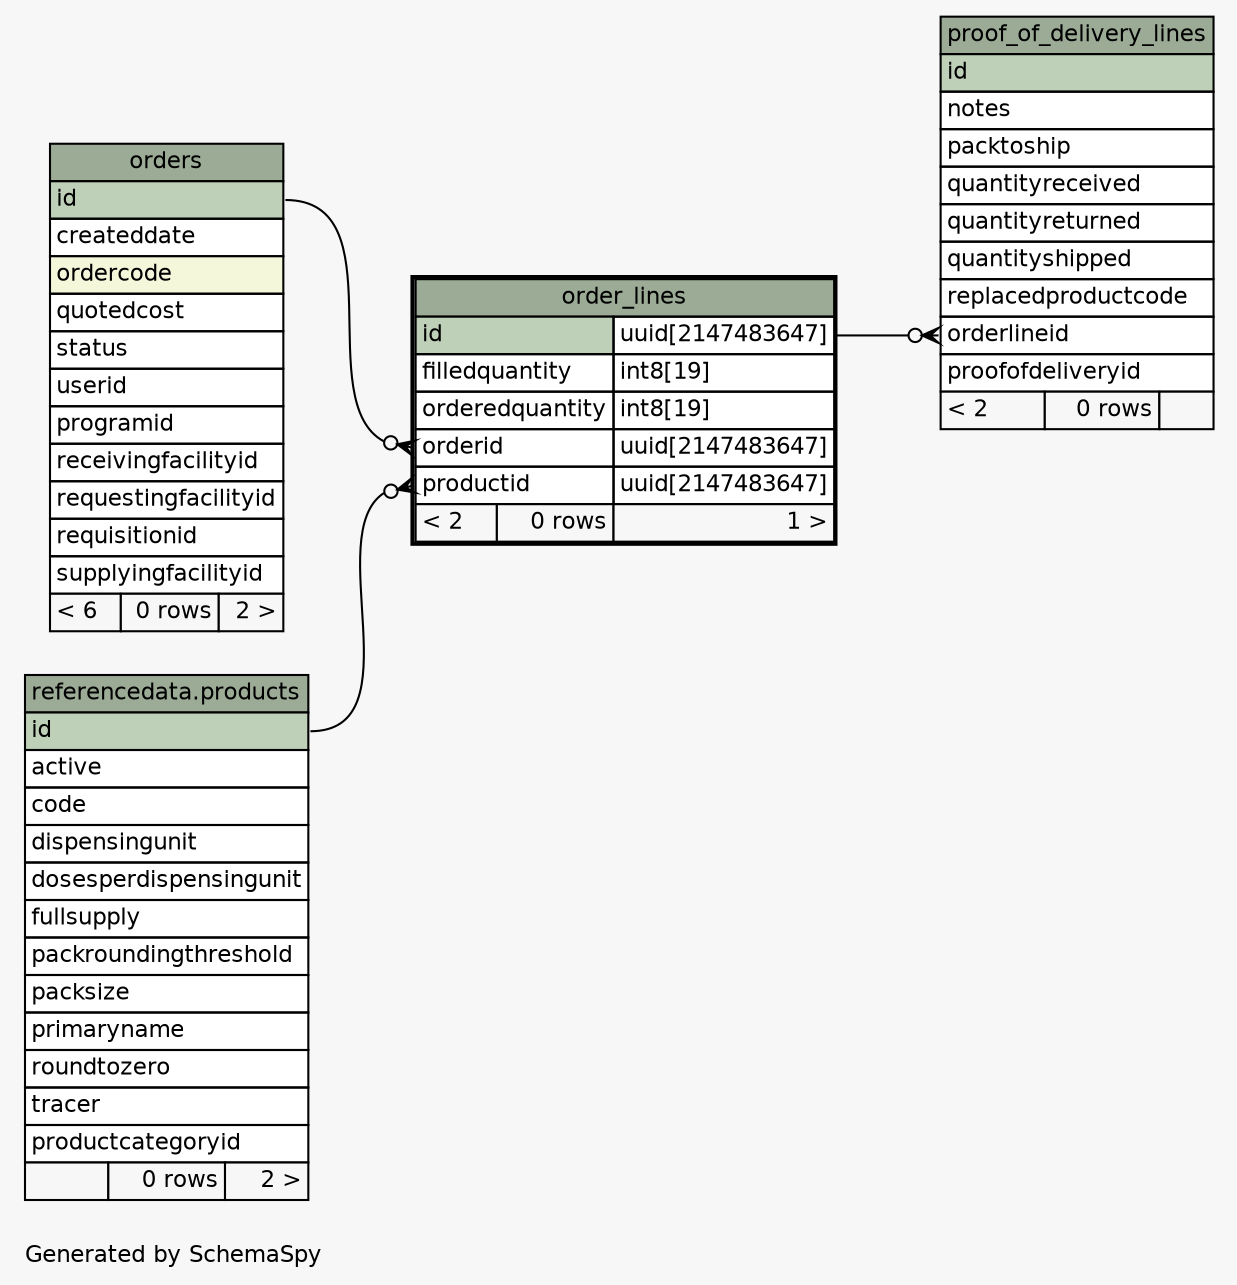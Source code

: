 // dot 2.38.0 on Linux 4.1.17-22.30.amzn1.x86_64
// SchemaSpy rev 590
digraph "oneDegreeRelationshipsDiagram" {
  graph [
    rankdir="RL"
    bgcolor="#f7f7f7"
    label="\nGenerated by SchemaSpy"
    labeljust="l"
    nodesep="0.18"
    ranksep="0.46"
    fontname="Helvetica"
    fontsize="11"
  ];
  node [
    fontname="Helvetica"
    fontsize="11"
    shape="plaintext"
  ];
  edge [
    arrowsize="0.8"
  ];
  "order_lines":"orderid":w -> "orders":"id":e [arrowhead=none dir=back arrowtail=crowodot];
  "order_lines":"productid":w -> "referencedata.products":"id":e [arrowhead=none dir=back arrowtail=crowodot];
  "proof_of_delivery_lines":"orderlineid":w -> "order_lines":"id.type":e [arrowhead=none dir=back arrowtail=crowodot];
  "order_lines" [
    label=<
    <TABLE BORDER="2" CELLBORDER="1" CELLSPACING="0" BGCOLOR="#ffffff">
      <TR><TD COLSPAN="3" BGCOLOR="#9bab96" ALIGN="CENTER">order_lines</TD></TR>
      <TR><TD PORT="id" COLSPAN="2" BGCOLOR="#bed1b8" ALIGN="LEFT">id</TD><TD PORT="id.type" ALIGN="LEFT">uuid[2147483647]</TD></TR>
      <TR><TD PORT="filledquantity" COLSPAN="2" ALIGN="LEFT">filledquantity</TD><TD PORT="filledquantity.type" ALIGN="LEFT">int8[19]</TD></TR>
      <TR><TD PORT="orderedquantity" COLSPAN="2" ALIGN="LEFT">orderedquantity</TD><TD PORT="orderedquantity.type" ALIGN="LEFT">int8[19]</TD></TR>
      <TR><TD PORT="orderid" COLSPAN="2" ALIGN="LEFT">orderid</TD><TD PORT="orderid.type" ALIGN="LEFT">uuid[2147483647]</TD></TR>
      <TR><TD PORT="productid" COLSPAN="2" ALIGN="LEFT">productid</TD><TD PORT="productid.type" ALIGN="LEFT">uuid[2147483647]</TD></TR>
      <TR><TD ALIGN="LEFT" BGCOLOR="#f7f7f7">&lt; 2</TD><TD ALIGN="RIGHT" BGCOLOR="#f7f7f7">0 rows</TD><TD ALIGN="RIGHT" BGCOLOR="#f7f7f7">1 &gt;</TD></TR>
    </TABLE>>
    URL="order_lines.html"
    tooltip="order_lines"
  ];
  "orders" [
    label=<
    <TABLE BORDER="0" CELLBORDER="1" CELLSPACING="0" BGCOLOR="#ffffff">
      <TR><TD COLSPAN="3" BGCOLOR="#9bab96" ALIGN="CENTER">orders</TD></TR>
      <TR><TD PORT="id" COLSPAN="3" BGCOLOR="#bed1b8" ALIGN="LEFT">id</TD></TR>
      <TR><TD PORT="createddate" COLSPAN="3" ALIGN="LEFT">createddate</TD></TR>
      <TR><TD PORT="ordercode" COLSPAN="3" BGCOLOR="#f4f7da" ALIGN="LEFT">ordercode</TD></TR>
      <TR><TD PORT="quotedcost" COLSPAN="3" ALIGN="LEFT">quotedcost</TD></TR>
      <TR><TD PORT="status" COLSPAN="3" ALIGN="LEFT">status</TD></TR>
      <TR><TD PORT="userid" COLSPAN="3" ALIGN="LEFT">userid</TD></TR>
      <TR><TD PORT="programid" COLSPAN="3" ALIGN="LEFT">programid</TD></TR>
      <TR><TD PORT="receivingfacilityid" COLSPAN="3" ALIGN="LEFT">receivingfacilityid</TD></TR>
      <TR><TD PORT="requestingfacilityid" COLSPAN="3" ALIGN="LEFT">requestingfacilityid</TD></TR>
      <TR><TD PORT="requisitionid" COLSPAN="3" ALIGN="LEFT">requisitionid</TD></TR>
      <TR><TD PORT="supplyingfacilityid" COLSPAN="3" ALIGN="LEFT">supplyingfacilityid</TD></TR>
      <TR><TD ALIGN="LEFT" BGCOLOR="#f7f7f7">&lt; 6</TD><TD ALIGN="RIGHT" BGCOLOR="#f7f7f7">0 rows</TD><TD ALIGN="RIGHT" BGCOLOR="#f7f7f7">2 &gt;</TD></TR>
    </TABLE>>
    URL="orders.html"
    tooltip="orders"
  ];
  "referencedata.products" [
    label=<
    <TABLE BORDER="0" CELLBORDER="1" CELLSPACING="0" BGCOLOR="#ffffff">
      <TR><TD COLSPAN="3" BGCOLOR="#9bab96" ALIGN="CENTER">referencedata.products</TD></TR>
      <TR><TD PORT="id" COLSPAN="3" BGCOLOR="#bed1b8" ALIGN="LEFT">id</TD></TR>
      <TR><TD PORT="active" COLSPAN="3" ALIGN="LEFT">active</TD></TR>
      <TR><TD PORT="code" COLSPAN="3" ALIGN="LEFT">code</TD></TR>
      <TR><TD PORT="dispensingunit" COLSPAN="3" ALIGN="LEFT">dispensingunit</TD></TR>
      <TR><TD PORT="dosesperdispensingunit" COLSPAN="3" ALIGN="LEFT">dosesperdispensingunit</TD></TR>
      <TR><TD PORT="fullsupply" COLSPAN="3" ALIGN="LEFT">fullsupply</TD></TR>
      <TR><TD PORT="packroundingthreshold" COLSPAN="3" ALIGN="LEFT">packroundingthreshold</TD></TR>
      <TR><TD PORT="packsize" COLSPAN="3" ALIGN="LEFT">packsize</TD></TR>
      <TR><TD PORT="primaryname" COLSPAN="3" ALIGN="LEFT">primaryname</TD></TR>
      <TR><TD PORT="roundtozero" COLSPAN="3" ALIGN="LEFT">roundtozero</TD></TR>
      <TR><TD PORT="tracer" COLSPAN="3" ALIGN="LEFT">tracer</TD></TR>
      <TR><TD PORT="productcategoryid" COLSPAN="3" ALIGN="LEFT">productcategoryid</TD></TR>
      <TR><TD ALIGN="LEFT" BGCOLOR="#f7f7f7">  </TD><TD ALIGN="RIGHT" BGCOLOR="#f7f7f7">0 rows</TD><TD ALIGN="RIGHT" BGCOLOR="#f7f7f7">2 &gt;</TD></TR>
    </TABLE>>
    URL="../../referencedata/tables/products.html"
    tooltip="referencedata.products"
  ];
  "proof_of_delivery_lines" [
    label=<
    <TABLE BORDER="0" CELLBORDER="1" CELLSPACING="0" BGCOLOR="#ffffff">
      <TR><TD COLSPAN="3" BGCOLOR="#9bab96" ALIGN="CENTER">proof_of_delivery_lines</TD></TR>
      <TR><TD PORT="id" COLSPAN="3" BGCOLOR="#bed1b8" ALIGN="LEFT">id</TD></TR>
      <TR><TD PORT="notes" COLSPAN="3" ALIGN="LEFT">notes</TD></TR>
      <TR><TD PORT="packtoship" COLSPAN="3" ALIGN="LEFT">packtoship</TD></TR>
      <TR><TD PORT="quantityreceived" COLSPAN="3" ALIGN="LEFT">quantityreceived</TD></TR>
      <TR><TD PORT="quantityreturned" COLSPAN="3" ALIGN="LEFT">quantityreturned</TD></TR>
      <TR><TD PORT="quantityshipped" COLSPAN="3" ALIGN="LEFT">quantityshipped</TD></TR>
      <TR><TD PORT="replacedproductcode" COLSPAN="3" ALIGN="LEFT">replacedproductcode</TD></TR>
      <TR><TD PORT="orderlineid" COLSPAN="3" ALIGN="LEFT">orderlineid</TD></TR>
      <TR><TD PORT="proofofdeliveryid" COLSPAN="3" ALIGN="LEFT">proofofdeliveryid</TD></TR>
      <TR><TD ALIGN="LEFT" BGCOLOR="#f7f7f7">&lt; 2</TD><TD ALIGN="RIGHT" BGCOLOR="#f7f7f7">0 rows</TD><TD ALIGN="RIGHT" BGCOLOR="#f7f7f7">  </TD></TR>
    </TABLE>>
    URL="proof_of_delivery_lines.html"
    tooltip="proof_of_delivery_lines"
  ];
}
